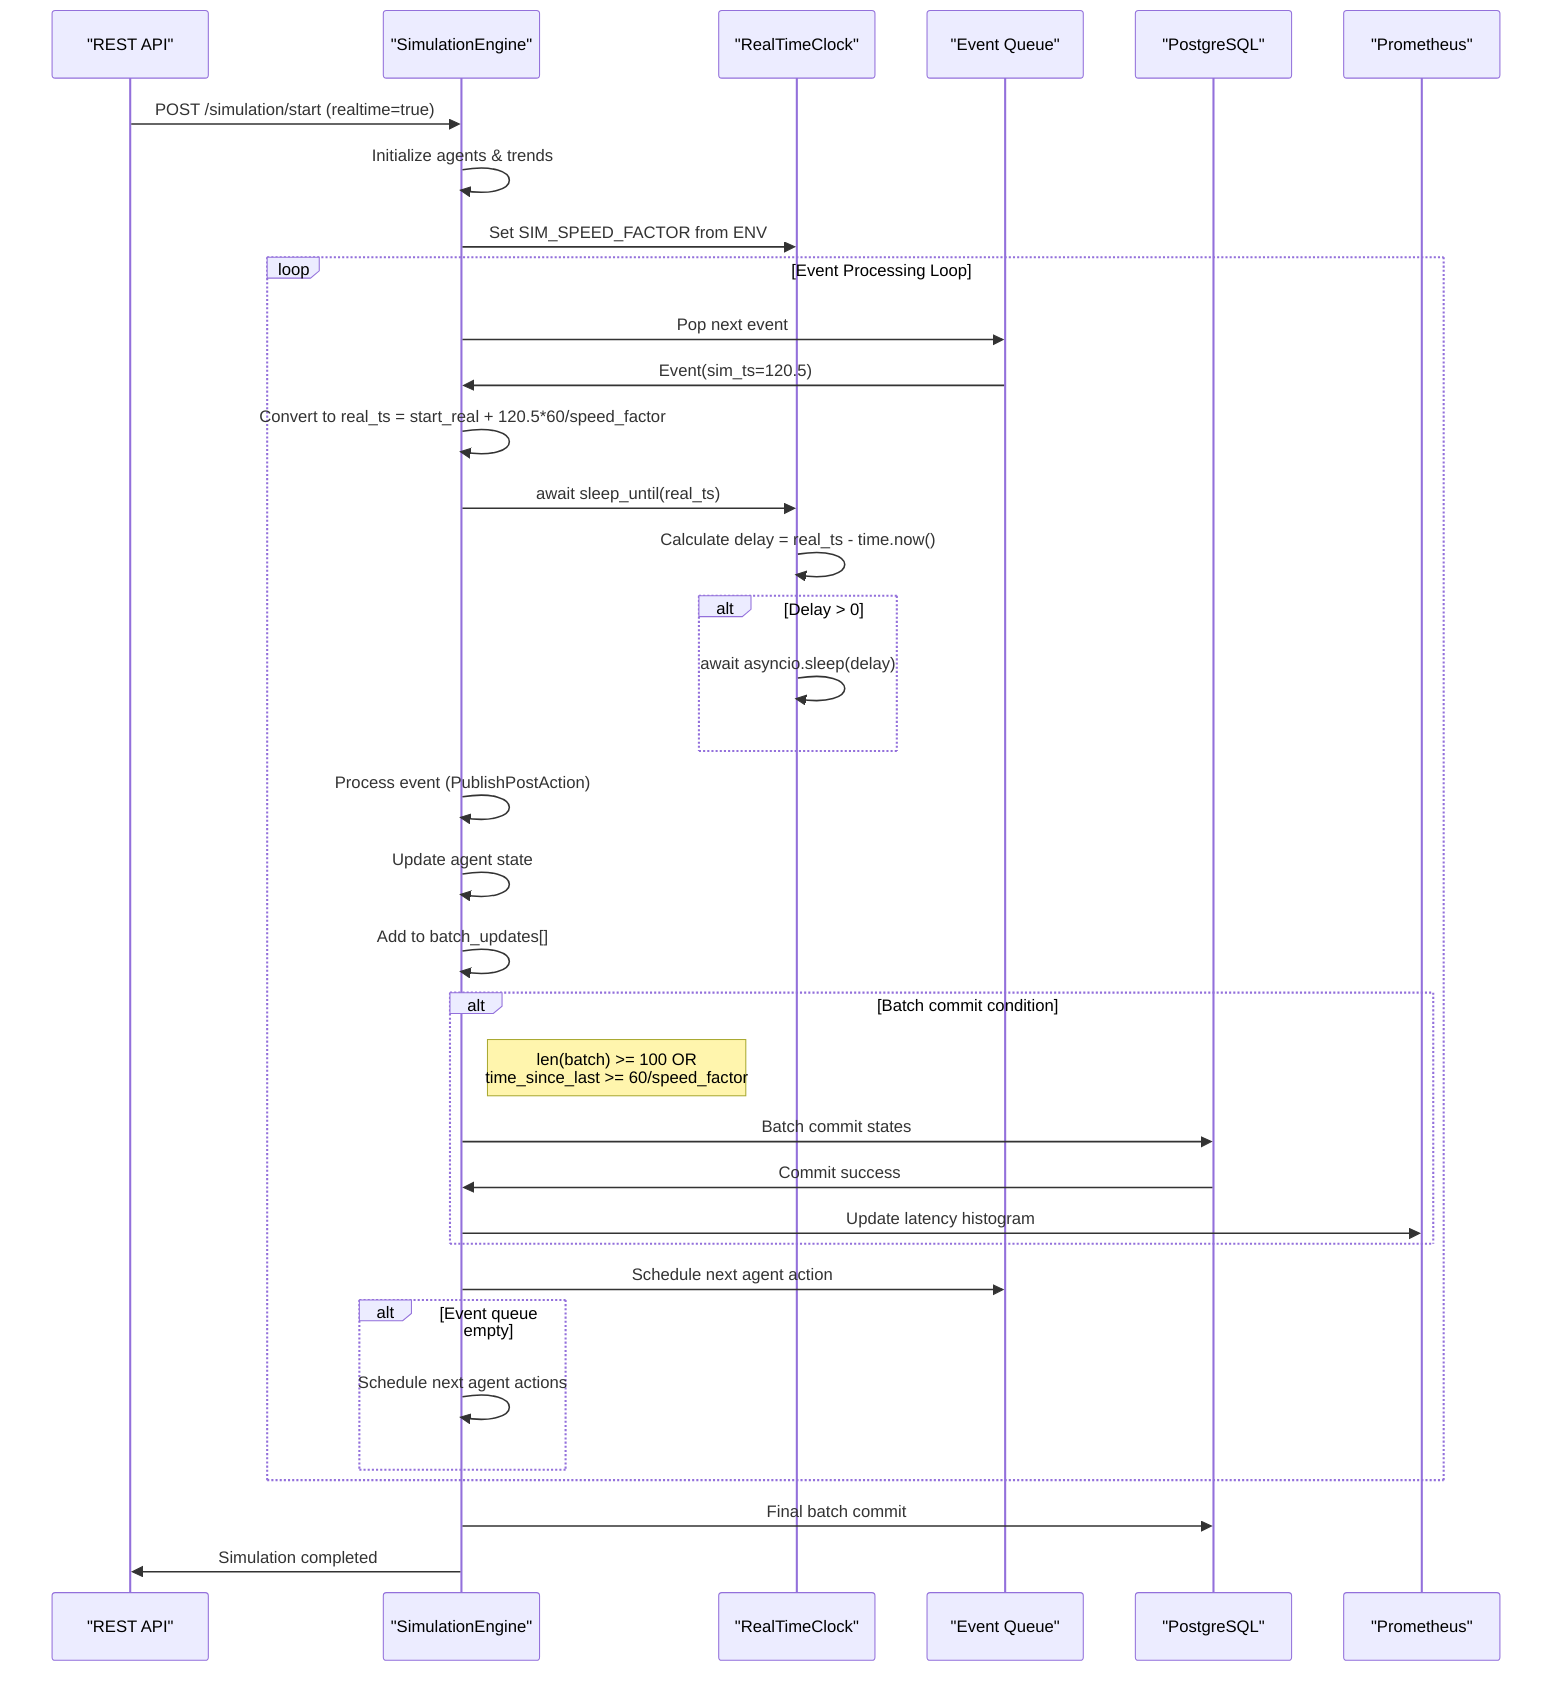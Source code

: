 sequenceDiagram
    participant API as "REST API"
    participant Engine as "SimulationEngine"
    participant Clock as "RealTimeClock"
    participant Queue as "Event Queue"
    participant DB as "PostgreSQL"
    participant Metrics as "Prometheus"

    API->>Engine: POST /simulation/start (realtime=true)
    Engine->>Engine: Initialize agents & trends
    Engine->>Clock: Set SIM_SPEED_FACTOR from ENV
    
    loop Event Processing Loop
        Engine->>Queue: Pop next event
        Queue->>Engine: Event(sim_ts=120.5)
        
        Engine->>Engine: Convert to real_ts = start_real + 120.5*60/speed_factor
        Engine->>Clock: await sleep_until(real_ts)
        Clock->>Clock: Calculate delay = real_ts - time.now()
        
        alt Delay > 0
            Clock->>Clock: await asyncio.sleep(delay)
        end
        
        Engine->>Engine: Process event (PublishPostAction)
        Engine->>Engine: Update agent state
        Engine->>Engine: Add to batch_updates[]
        
        alt Batch commit condition
            note right of Engine: len(batch) >= 100 OR<br/>time_since_last >= 60/speed_factor
            Engine->>DB: Batch commit states
            DB->>Engine: Commit success
            Engine->>Metrics: Update latency histogram
        end
        
        Engine->>Queue: Schedule next agent action
        
        alt Event queue empty
            Engine->>Engine: Schedule next agent actions
        end
    end
    
    Engine->>DB: Final batch commit
    Engine->>API: Simulation completed